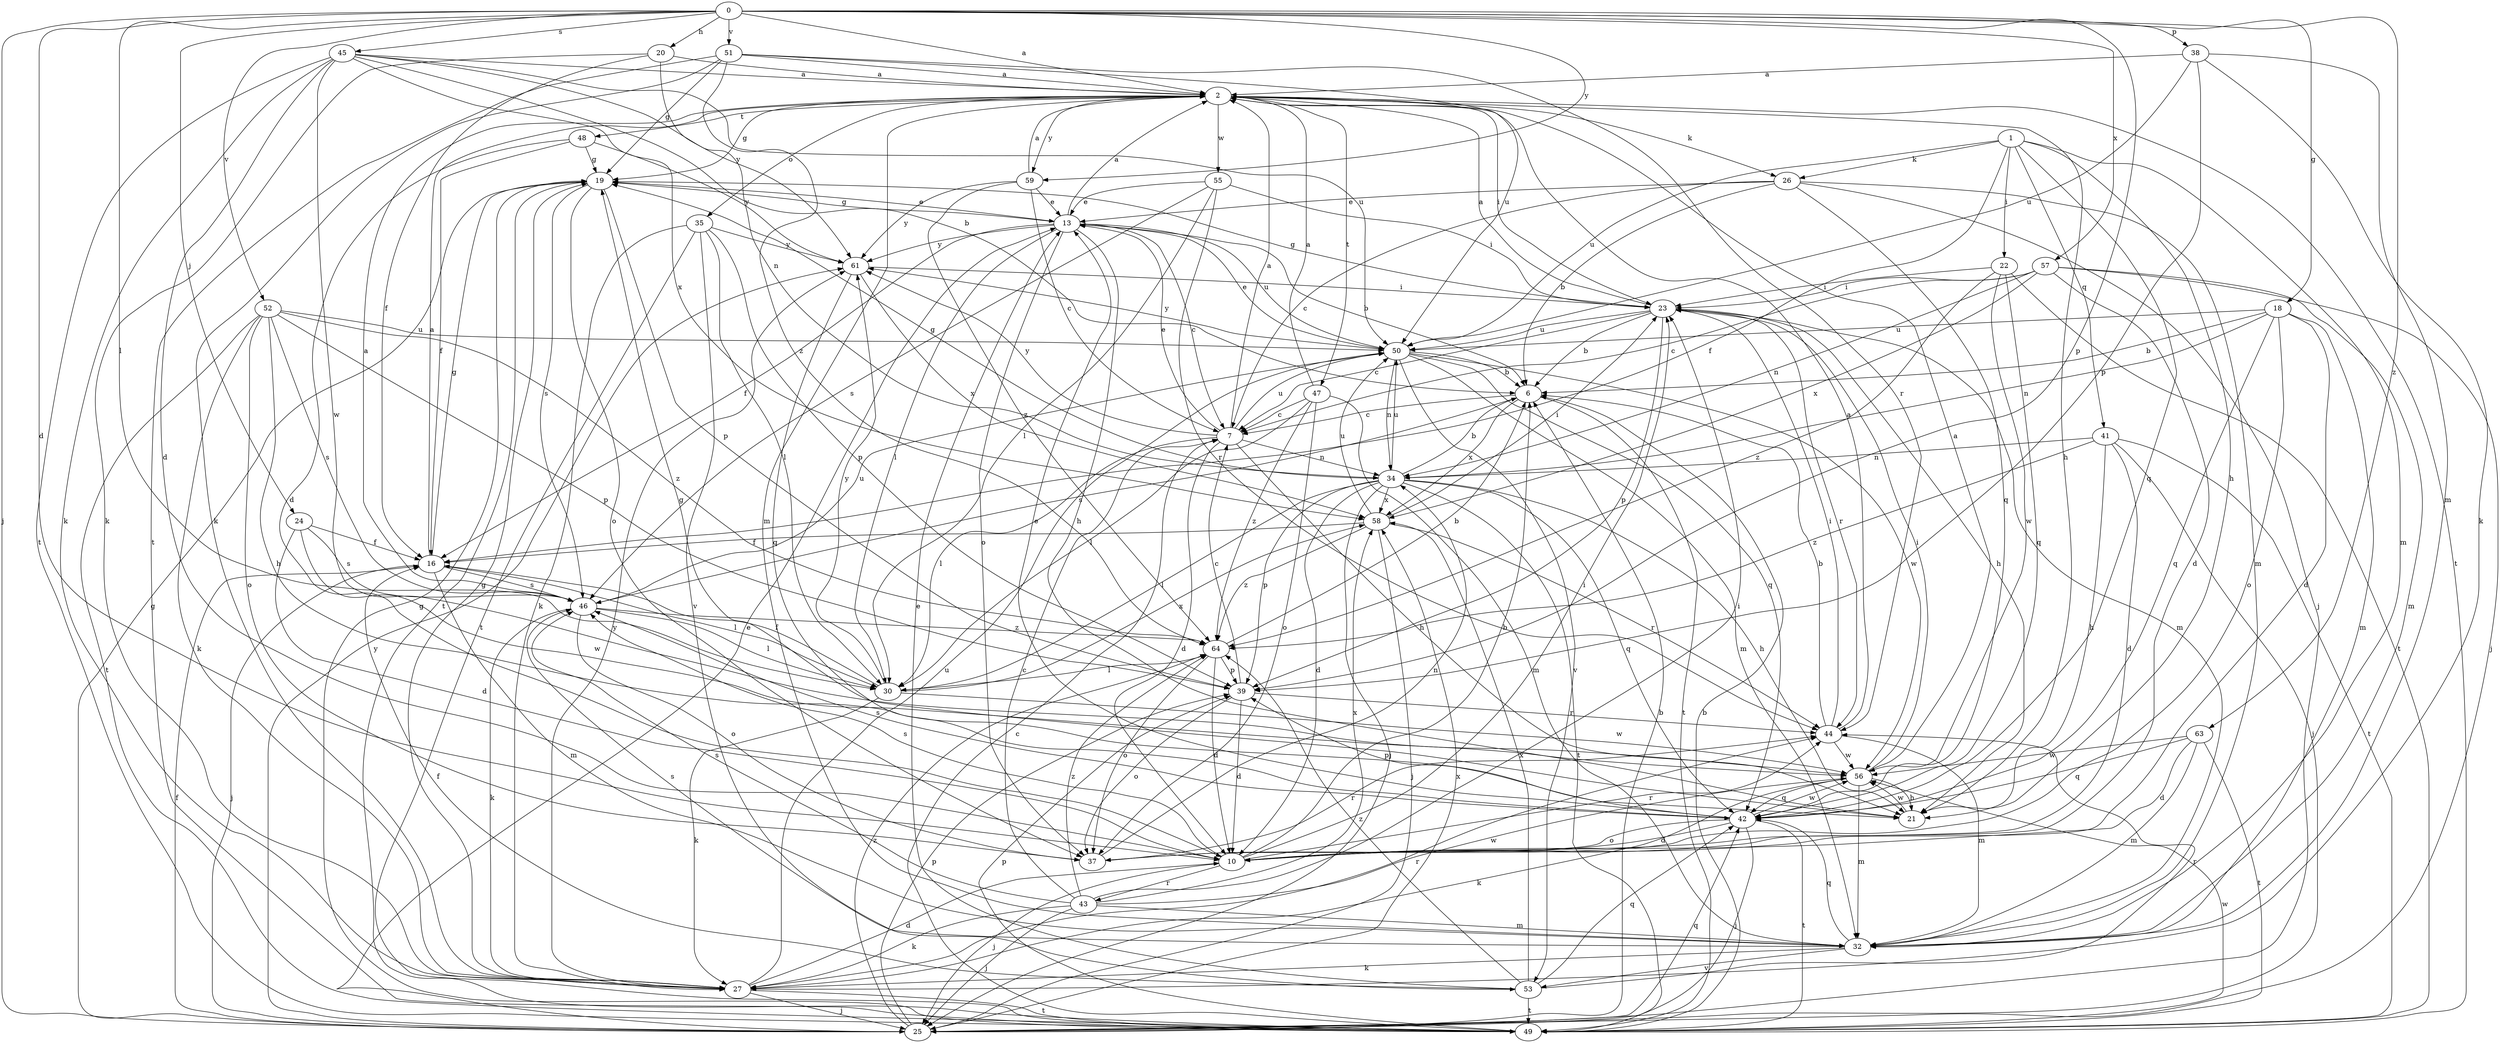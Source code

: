 strict digraph  {
0;
1;
2;
6;
7;
10;
13;
16;
18;
19;
20;
21;
22;
23;
24;
25;
26;
27;
30;
32;
34;
35;
37;
38;
39;
41;
42;
43;
44;
45;
46;
47;
48;
49;
50;
51;
52;
53;
55;
56;
57;
58;
59;
61;
63;
64;
0 -> 2  [label=a];
0 -> 10  [label=d];
0 -> 18  [label=g];
0 -> 20  [label=h];
0 -> 24  [label=j];
0 -> 25  [label=j];
0 -> 30  [label=l];
0 -> 38  [label=p];
0 -> 39  [label=p];
0 -> 45  [label=s];
0 -> 51  [label=v];
0 -> 52  [label=v];
0 -> 57  [label=x];
0 -> 59  [label=y];
0 -> 63  [label=z];
1 -> 16  [label=f];
1 -> 21  [label=h];
1 -> 22  [label=i];
1 -> 26  [label=k];
1 -> 32  [label=m];
1 -> 41  [label=q];
1 -> 42  [label=q];
1 -> 50  [label=u];
2 -> 19  [label=g];
2 -> 21  [label=h];
2 -> 23  [label=i];
2 -> 26  [label=k];
2 -> 32  [label=m];
2 -> 35  [label=o];
2 -> 47  [label=t];
2 -> 48  [label=t];
2 -> 49  [label=t];
2 -> 55  [label=w];
2 -> 59  [label=y];
6 -> 7  [label=c];
6 -> 46  [label=s];
6 -> 49  [label=t];
6 -> 58  [label=x];
7 -> 2  [label=a];
7 -> 10  [label=d];
7 -> 13  [label=e];
7 -> 21  [label=h];
7 -> 30  [label=l];
7 -> 34  [label=n];
7 -> 50  [label=u];
7 -> 61  [label=y];
10 -> 6  [label=b];
10 -> 23  [label=i];
10 -> 25  [label=j];
10 -> 43  [label=r];
10 -> 44  [label=r];
10 -> 46  [label=s];
13 -> 2  [label=a];
13 -> 6  [label=b];
13 -> 7  [label=c];
13 -> 16  [label=f];
13 -> 19  [label=g];
13 -> 21  [label=h];
13 -> 30  [label=l];
13 -> 37  [label=o];
13 -> 50  [label=u];
13 -> 61  [label=y];
16 -> 2  [label=a];
16 -> 19  [label=g];
16 -> 25  [label=j];
16 -> 30  [label=l];
16 -> 32  [label=m];
16 -> 46  [label=s];
18 -> 6  [label=b];
18 -> 10  [label=d];
18 -> 32  [label=m];
18 -> 34  [label=n];
18 -> 37  [label=o];
18 -> 42  [label=q];
18 -> 50  [label=u];
19 -> 13  [label=e];
19 -> 37  [label=o];
19 -> 39  [label=p];
19 -> 46  [label=s];
19 -> 49  [label=t];
20 -> 2  [label=a];
20 -> 16  [label=f];
20 -> 27  [label=k];
20 -> 34  [label=n];
21 -> 19  [label=g];
21 -> 56  [label=w];
22 -> 23  [label=i];
22 -> 42  [label=q];
22 -> 49  [label=t];
22 -> 56  [label=w];
22 -> 64  [label=z];
23 -> 2  [label=a];
23 -> 6  [label=b];
23 -> 7  [label=c];
23 -> 19  [label=g];
23 -> 21  [label=h];
23 -> 32  [label=m];
23 -> 39  [label=p];
23 -> 44  [label=r];
23 -> 50  [label=u];
24 -> 10  [label=d];
24 -> 16  [label=f];
24 -> 46  [label=s];
24 -> 56  [label=w];
25 -> 6  [label=b];
25 -> 13  [label=e];
25 -> 16  [label=f];
25 -> 19  [label=g];
25 -> 39  [label=p];
25 -> 42  [label=q];
25 -> 58  [label=x];
25 -> 61  [label=y];
25 -> 64  [label=z];
26 -> 6  [label=b];
26 -> 7  [label=c];
26 -> 13  [label=e];
26 -> 25  [label=j];
26 -> 32  [label=m];
26 -> 42  [label=q];
27 -> 10  [label=d];
27 -> 19  [label=g];
27 -> 25  [label=j];
27 -> 44  [label=r];
27 -> 49  [label=t];
27 -> 50  [label=u];
27 -> 61  [label=y];
30 -> 16  [label=f];
30 -> 27  [label=k];
30 -> 56  [label=w];
30 -> 58  [label=x];
30 -> 61  [label=y];
32 -> 27  [label=k];
32 -> 42  [label=q];
32 -> 46  [label=s];
32 -> 53  [label=v];
34 -> 6  [label=b];
34 -> 10  [label=d];
34 -> 19  [label=g];
34 -> 21  [label=h];
34 -> 25  [label=j];
34 -> 30  [label=l];
34 -> 39  [label=p];
34 -> 42  [label=q];
34 -> 49  [label=t];
34 -> 50  [label=u];
34 -> 58  [label=x];
35 -> 27  [label=k];
35 -> 30  [label=l];
35 -> 39  [label=p];
35 -> 49  [label=t];
35 -> 53  [label=v];
35 -> 61  [label=y];
37 -> 34  [label=n];
37 -> 44  [label=r];
38 -> 2  [label=a];
38 -> 27  [label=k];
38 -> 32  [label=m];
38 -> 39  [label=p];
38 -> 50  [label=u];
39 -> 7  [label=c];
39 -> 10  [label=d];
39 -> 37  [label=o];
39 -> 44  [label=r];
41 -> 10  [label=d];
41 -> 21  [label=h];
41 -> 25  [label=j];
41 -> 34  [label=n];
41 -> 49  [label=t];
41 -> 64  [label=z];
42 -> 10  [label=d];
42 -> 13  [label=e];
42 -> 25  [label=j];
42 -> 37  [label=o];
42 -> 39  [label=p];
42 -> 46  [label=s];
42 -> 49  [label=t];
42 -> 56  [label=w];
43 -> 7  [label=c];
43 -> 23  [label=i];
43 -> 25  [label=j];
43 -> 27  [label=k];
43 -> 32  [label=m];
43 -> 46  [label=s];
43 -> 56  [label=w];
43 -> 58  [label=x];
43 -> 64  [label=z];
44 -> 2  [label=a];
44 -> 6  [label=b];
44 -> 23  [label=i];
44 -> 32  [label=m];
44 -> 56  [label=w];
45 -> 2  [label=a];
45 -> 6  [label=b];
45 -> 10  [label=d];
45 -> 27  [label=k];
45 -> 49  [label=t];
45 -> 50  [label=u];
45 -> 56  [label=w];
45 -> 58  [label=x];
45 -> 61  [label=y];
46 -> 2  [label=a];
46 -> 27  [label=k];
46 -> 30  [label=l];
46 -> 37  [label=o];
46 -> 50  [label=u];
46 -> 64  [label=z];
47 -> 2  [label=a];
47 -> 7  [label=c];
47 -> 30  [label=l];
47 -> 32  [label=m];
47 -> 37  [label=o];
47 -> 64  [label=z];
48 -> 10  [label=d];
48 -> 16  [label=f];
48 -> 19  [label=g];
48 -> 61  [label=y];
49 -> 6  [label=b];
49 -> 7  [label=c];
49 -> 19  [label=g];
49 -> 39  [label=p];
49 -> 56  [label=w];
50 -> 6  [label=b];
50 -> 13  [label=e];
50 -> 32  [label=m];
50 -> 34  [label=n];
50 -> 42  [label=q];
50 -> 53  [label=v];
50 -> 56  [label=w];
50 -> 61  [label=y];
51 -> 2  [label=a];
51 -> 19  [label=g];
51 -> 27  [label=k];
51 -> 44  [label=r];
51 -> 49  [label=t];
51 -> 50  [label=u];
51 -> 64  [label=z];
52 -> 21  [label=h];
52 -> 27  [label=k];
52 -> 37  [label=o];
52 -> 39  [label=p];
52 -> 46  [label=s];
52 -> 49  [label=t];
52 -> 50  [label=u];
52 -> 64  [label=z];
53 -> 13  [label=e];
53 -> 16  [label=f];
53 -> 42  [label=q];
53 -> 44  [label=r];
53 -> 49  [label=t];
53 -> 58  [label=x];
53 -> 64  [label=z];
55 -> 13  [label=e];
55 -> 23  [label=i];
55 -> 30  [label=l];
55 -> 44  [label=r];
55 -> 46  [label=s];
56 -> 2  [label=a];
56 -> 21  [label=h];
56 -> 23  [label=i];
56 -> 27  [label=k];
56 -> 32  [label=m];
56 -> 42  [label=q];
57 -> 7  [label=c];
57 -> 10  [label=d];
57 -> 23  [label=i];
57 -> 25  [label=j];
57 -> 32  [label=m];
57 -> 34  [label=n];
57 -> 58  [label=x];
58 -> 16  [label=f];
58 -> 23  [label=i];
58 -> 25  [label=j];
58 -> 44  [label=r];
58 -> 50  [label=u];
58 -> 64  [label=z];
59 -> 2  [label=a];
59 -> 7  [label=c];
59 -> 13  [label=e];
59 -> 61  [label=y];
59 -> 64  [label=z];
61 -> 23  [label=i];
61 -> 42  [label=q];
61 -> 58  [label=x];
63 -> 10  [label=d];
63 -> 32  [label=m];
63 -> 42  [label=q];
63 -> 49  [label=t];
63 -> 56  [label=w];
64 -> 6  [label=b];
64 -> 10  [label=d];
64 -> 30  [label=l];
64 -> 37  [label=o];
64 -> 39  [label=p];
}
